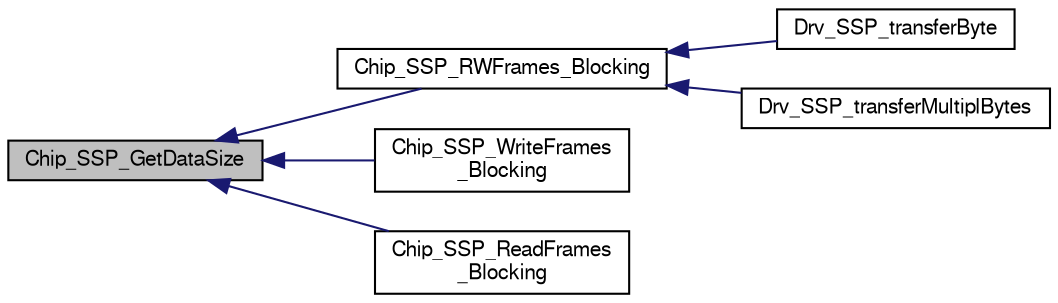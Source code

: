 digraph "Chip_SSP_GetDataSize"
{
  edge [fontname="FreeSans",fontsize="10",labelfontname="FreeSans",labelfontsize="10"];
  node [fontname="FreeSans",fontsize="10",shape=record];
  rankdir="LR";
  Node1 [label="Chip_SSP_GetDataSize",height=0.2,width=0.4,color="black", fillcolor="grey75", style="filled", fontcolor="black"];
  Node1 -> Node2 [dir="back",color="midnightblue",fontsize="10",style="solid"];
  Node2 [label="Chip_SSP_RWFrames_Blocking",height=0.2,width=0.4,color="black", fillcolor="white", style="filled",URL="$group__SSP__17XX__40XX.html#ga302a381ad4d291164144ad2720399078",tooltip="SSP Polling Read/Write in blocking mode. "];
  Node2 -> Node3 [dir="back",color="midnightblue",fontsize="10",style="solid"];
  Node3 [label="Drv_SSP_transferByte",height=0.2,width=0.4,color="black", fillcolor="white", style="filled",URL="$group__SSP__Library.html#ga785ce7239c2c42f4a871322b9cff56b7",tooltip="Send and Receive a byte via SSP. "];
  Node2 -> Node4 [dir="back",color="midnightblue",fontsize="10",style="solid"];
  Node4 [label="Drv_SSP_transferMultiplBytes",height=0.2,width=0.4,color="black", fillcolor="white", style="filled",URL="$Drv__SSP_8c.html#a5468dd6dfaec4a6a2b18f7b39ed0eb48",tooltip="Send and Receive a byte via SSP. "];
  Node1 -> Node5 [dir="back",color="midnightblue",fontsize="10",style="solid"];
  Node5 [label="Chip_SSP_WriteFrames\l_Blocking",height=0.2,width=0.4,color="black", fillcolor="white", style="filled",URL="$group__SSP__17XX__40XX.html#gae64bd476b75c03d0b952f08ea42a09be",tooltip="SSP Polling Write in blocking mode. "];
  Node1 -> Node6 [dir="back",color="midnightblue",fontsize="10",style="solid"];
  Node6 [label="Chip_SSP_ReadFrames\l_Blocking",height=0.2,width=0.4,color="black", fillcolor="white", style="filled",URL="$group__SSP__17XX__40XX.html#ga8332233bb63af754bd9cc369f2a1e2d6",tooltip="SSP Polling Read in blocking mode. "];
}
